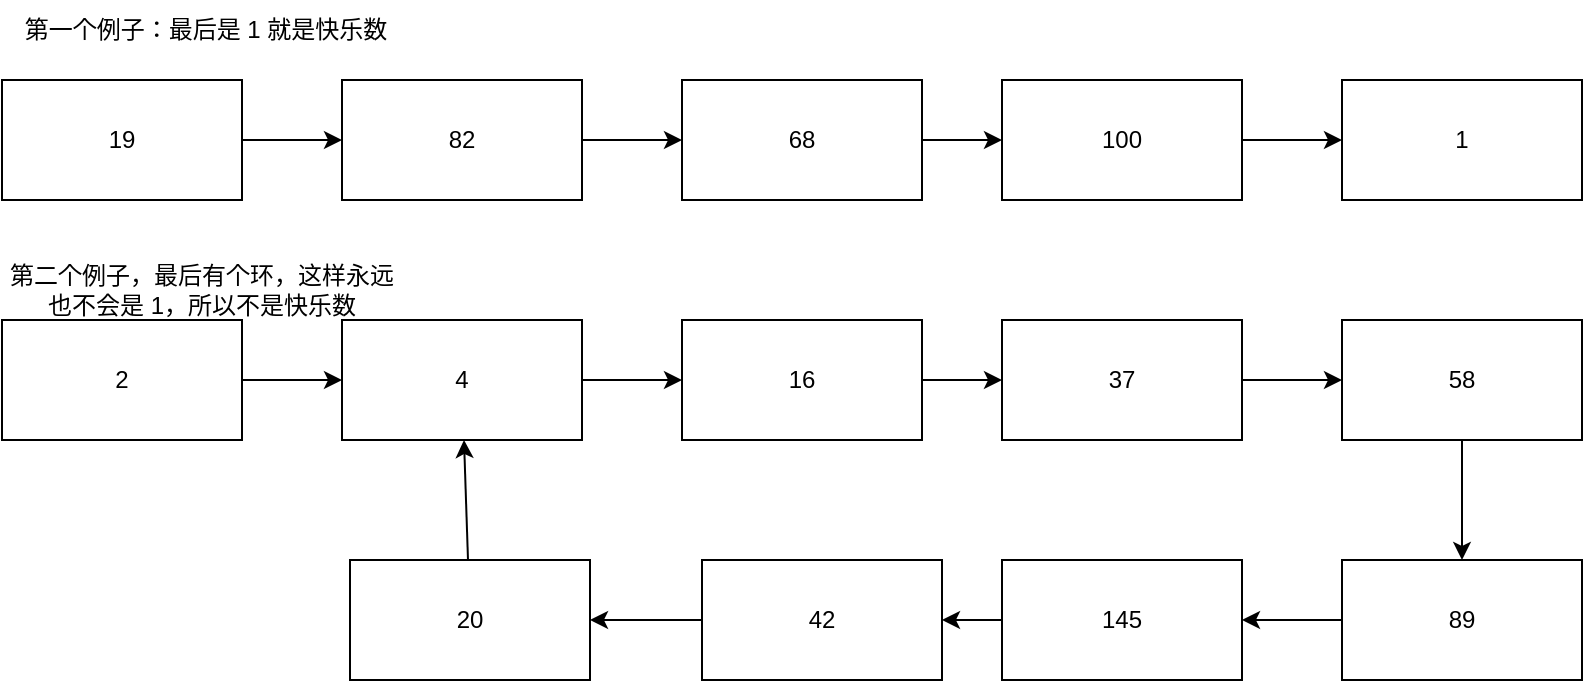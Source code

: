 <mxfile>
    <diagram id="faFTS1zTj_iedxetzDM8" name="第 1 页">
        <mxGraphModel dx="833" dy="309" grid="1" gridSize="10" guides="1" tooltips="1" connect="1" arrows="1" fold="1" page="1" pageScale="1" pageWidth="827" pageHeight="1169" math="0" shadow="0">
            <root>
                <mxCell id="0"/>
                <mxCell id="1" parent="0"/>
                <mxCell id="8" value="" style="edgeStyle=none;html=1;" edge="1" parent="1" source="3" target="4">
                    <mxGeometry relative="1" as="geometry"/>
                </mxCell>
                <mxCell id="3" value="19" style="rounded=0;whiteSpace=wrap;html=1;" vertex="1" parent="1">
                    <mxGeometry x="120" y="80" width="120" height="60" as="geometry"/>
                </mxCell>
                <mxCell id="9" value="" style="edgeStyle=none;html=1;" edge="1" parent="1" source="4" target="5">
                    <mxGeometry relative="1" as="geometry"/>
                </mxCell>
                <mxCell id="4" value="82" style="rounded=0;whiteSpace=wrap;html=1;" vertex="1" parent="1">
                    <mxGeometry x="290" y="80" width="120" height="60" as="geometry"/>
                </mxCell>
                <mxCell id="10" value="" style="edgeStyle=none;html=1;" edge="1" parent="1" source="5" target="6">
                    <mxGeometry relative="1" as="geometry"/>
                </mxCell>
                <mxCell id="5" value="68" style="rounded=0;whiteSpace=wrap;html=1;" vertex="1" parent="1">
                    <mxGeometry x="460" y="80" width="120" height="60" as="geometry"/>
                </mxCell>
                <mxCell id="11" value="" style="edgeStyle=none;html=1;" edge="1" parent="1" source="6" target="7">
                    <mxGeometry relative="1" as="geometry"/>
                </mxCell>
                <mxCell id="6" value="100" style="rounded=0;whiteSpace=wrap;html=1;" vertex="1" parent="1">
                    <mxGeometry x="620" y="80" width="120" height="60" as="geometry"/>
                </mxCell>
                <mxCell id="7" value="1" style="rounded=0;whiteSpace=wrap;html=1;" vertex="1" parent="1">
                    <mxGeometry x="790" y="80" width="120" height="60" as="geometry"/>
                </mxCell>
                <mxCell id="22" value="" style="edgeStyle=none;html=1;" edge="1" parent="1" source="12" target="13">
                    <mxGeometry relative="1" as="geometry"/>
                </mxCell>
                <mxCell id="12" value="2" style="rounded=0;whiteSpace=wrap;html=1;" vertex="1" parent="1">
                    <mxGeometry x="120" y="200" width="120" height="60" as="geometry"/>
                </mxCell>
                <mxCell id="23" value="" style="edgeStyle=none;html=1;" edge="1" parent="1" source="13" target="14">
                    <mxGeometry relative="1" as="geometry"/>
                </mxCell>
                <mxCell id="13" value="4" style="rounded=0;whiteSpace=wrap;html=1;" vertex="1" parent="1">
                    <mxGeometry x="290" y="200" width="120" height="60" as="geometry"/>
                </mxCell>
                <mxCell id="24" value="" style="edgeStyle=none;html=1;" edge="1" parent="1" source="14" target="15">
                    <mxGeometry relative="1" as="geometry"/>
                </mxCell>
                <mxCell id="14" value="16" style="rounded=0;whiteSpace=wrap;html=1;" vertex="1" parent="1">
                    <mxGeometry x="460" y="200" width="120" height="60" as="geometry"/>
                </mxCell>
                <mxCell id="25" value="" style="edgeStyle=none;html=1;" edge="1" parent="1" source="15" target="16">
                    <mxGeometry relative="1" as="geometry"/>
                </mxCell>
                <mxCell id="15" value="37" style="rounded=0;whiteSpace=wrap;html=1;" vertex="1" parent="1">
                    <mxGeometry x="620" y="200" width="120" height="60" as="geometry"/>
                </mxCell>
                <mxCell id="26" value="" style="edgeStyle=none;html=1;" edge="1" parent="1" source="16" target="18">
                    <mxGeometry relative="1" as="geometry"/>
                </mxCell>
                <mxCell id="16" value="58" style="rounded=0;whiteSpace=wrap;html=1;" vertex="1" parent="1">
                    <mxGeometry x="790" y="200" width="120" height="60" as="geometry"/>
                </mxCell>
                <mxCell id="27" value="" style="edgeStyle=none;html=1;" edge="1" parent="1" source="18" target="19">
                    <mxGeometry relative="1" as="geometry"/>
                </mxCell>
                <mxCell id="18" value="89" style="rounded=0;whiteSpace=wrap;html=1;" vertex="1" parent="1">
                    <mxGeometry x="790" y="320" width="120" height="60" as="geometry"/>
                </mxCell>
                <mxCell id="28" value="" style="edgeStyle=none;html=1;" edge="1" parent="1" source="19" target="20">
                    <mxGeometry relative="1" as="geometry"/>
                </mxCell>
                <mxCell id="19" value="145" style="rounded=0;whiteSpace=wrap;html=1;" vertex="1" parent="1">
                    <mxGeometry x="620" y="320" width="120" height="60" as="geometry"/>
                </mxCell>
                <mxCell id="29" value="" style="edgeStyle=none;html=1;" edge="1" parent="1" source="20" target="21">
                    <mxGeometry relative="1" as="geometry"/>
                </mxCell>
                <mxCell id="20" value="42" style="rounded=0;whiteSpace=wrap;html=1;" vertex="1" parent="1">
                    <mxGeometry x="470" y="320" width="120" height="60" as="geometry"/>
                </mxCell>
                <mxCell id="30" value="" style="edgeStyle=none;html=1;" edge="1" parent="1" source="21" target="13">
                    <mxGeometry relative="1" as="geometry"/>
                </mxCell>
                <mxCell id="21" value="20" style="rounded=0;whiteSpace=wrap;html=1;" vertex="1" parent="1">
                    <mxGeometry x="294" y="320" width="120" height="60" as="geometry"/>
                </mxCell>
                <mxCell id="31" value="第一个例子：最后是 1 就是快乐数" style="text;html=1;strokeColor=none;fillColor=none;align=center;verticalAlign=middle;whiteSpace=wrap;rounded=0;" vertex="1" parent="1">
                    <mxGeometry x="122" y="40" width="200" height="30" as="geometry"/>
                </mxCell>
                <mxCell id="32" value="第二个例子，最后有个环，这样永远也不会是 1，所以不是快乐数" style="text;html=1;strokeColor=none;fillColor=none;align=center;verticalAlign=middle;whiteSpace=wrap;rounded=0;" vertex="1" parent="1">
                    <mxGeometry x="120" y="170" width="200" height="30" as="geometry"/>
                </mxCell>
            </root>
        </mxGraphModel>
    </diagram>
</mxfile>